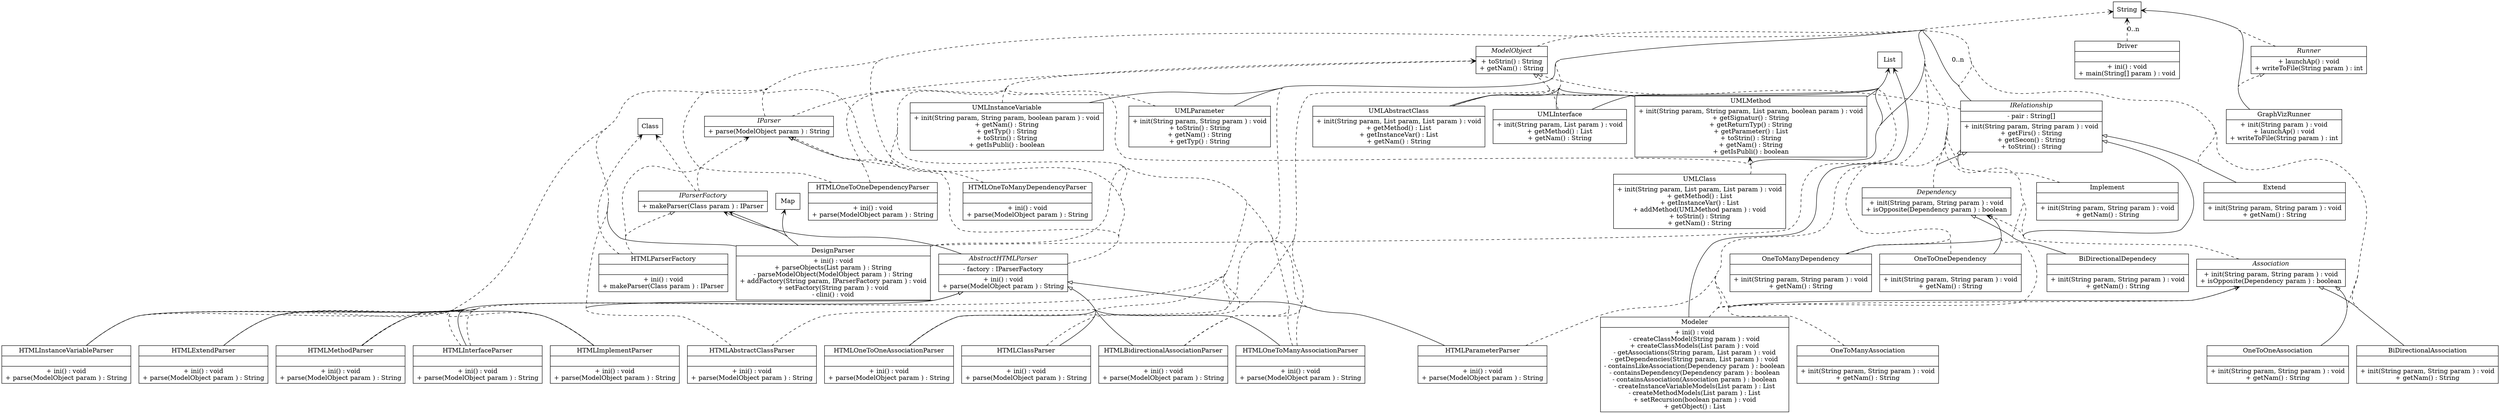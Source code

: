 digraph uml{rankdir=BT; concentrate=true;node[shape = box];DesignParser[shape = "record",label=<{ DesignParser|+ ini() : void<br/>+ parseObjects(List param ) : String<br/>- parseModelObject(ModelObject param ) : String<br/>+ addFactory(String param, IParserFactory param ) : void<br/>+ setFactory(String param ) : void<br/>- clini() : void<br/>}>];DesignParser->String [arrowhead="vee"];DesignParser->Map [arrowhead="vee"];DesignParser->IParserFactory [arrowhead="vee"];DesignParser->List [arrowhead="vee",style="dashed"];DesignParser->ModelObject [arrowhead="vee",style="dashed"];DesignParser->IParserFactory [arrowhead="vee",style="dashed"];Driver[shape = "record",label=<{ Driver||+ ini() : void<br/>+ main(String[] param ) : void<br/>}>];Driver->String[] [arrowhead="vee",style="dashed",label="0..n"];Modeler[shape = "record",label=<{ Modeler|+ ini() : void<br/>- createClassModel(String param ) : void<br/>+ createClassModels(List param ) : void<br/>- getAssociations(String param, List param ) : void<br/>- getDependencies(String param, List param ) : void<br/>- containsLikeAssociation(Dependency param ) : boolean<br/>- containsDependency(Dependency param ) : boolean<br/>- containsAssociation(Association param ) : boolean<br/>- createInstanceVariableModels(List param ) : List<br/>- createMethodModels(List param ) : List<br/>+ setRecursion(boolean param ) : void<br/>+ getObject() : List<br/>}>];Modeler->List [arrowhead="vee"];Modeler->List [arrowhead="vee"];Modeler->String [arrowhead="vee",style="dashed"];Modeler->List [arrowhead="vee",style="dashed"];Modeler->String [arrowhead="vee",style="dashed"];Modeler->List [arrowhead="vee",style="dashed"];Modeler->String [arrowhead="vee",style="dashed"];Modeler->List [arrowhead="vee",style="dashed"];Modeler->Dependency [arrowhead="vee",style="dashed"];Modeler->Dependency [arrowhead="vee",style="dashed"];Modeler->Association [arrowhead="vee",style="dashed"];Modeler->List [arrowhead="vee",style="dashed"];Modeler->List [arrowhead="vee",style="dashed"];Modeler->List [arrowhead="vee",style="dashed"];Modeler->List [arrowhead="vee",style="dashed"];Modeler->List [arrowhead="vee",style="dashed"];HTMLParserFactory->IParserFactory [arrowhead="onormal",style="dashed"];HTMLParserFactory[shape = "record",label=<{ HTMLParserFactory||+ ini() : void<br/>+ makeParser(Class param ) : IParser<br/>}>];HTMLParserFactory->IParser [arrowhead="vee",style="dashed"];HTMLParserFactory->Class [arrowhead="vee",style="dashed"];IParserFactory[shape = "record",label=<{ <i>IParserFactory</i>|+ makeParser(Class param ) : IParser<br/>}>];IParserFactory->IParser [arrowhead="vee",style="dashed"];IParserFactory->Class [arrowhead="vee",style="dashed"];Association->IRelationship [arrowhead="onormal"];Association[shape = "record",label=<{ <i>Association</i>|+ init(String param, String param ) : void<br/>+ isOpposite(Dependency param ) : boolean<br/>}>];Association->String [arrowhead="vee",style="dashed"];Association->String [arrowhead="vee",style="dashed"];Association->Dependency [arrowhead="vee",style="dashed"];BiDirectionalAssociation->Association [arrowhead="onormal"];BiDirectionalAssociation[shape = "record",label=<{ BiDirectionalAssociation||+ init(String param, String param ) : void<br/>+ getNam() : String<br/>}>];BiDirectionalAssociation->String [arrowhead="vee",style="dashed"];BiDirectionalAssociation->String [arrowhead="vee",style="dashed"];BiDirectionalAssociation->String [arrowhead="vee",style="dashed"];BiDirectionalDependecy->Dependency [arrowhead="onormal"];BiDirectionalDependecy[shape = "record",label=<{ BiDirectionalDependecy||+ init(String param, String param ) : void<br/>+ getNam() : String<br/>}>];BiDirectionalDependecy->String [arrowhead="vee",style="dashed"];BiDirectionalDependecy->String [arrowhead="vee",style="dashed"];BiDirectionalDependecy->String [arrowhead="vee",style="dashed"];Dependency->IRelationship [arrowhead="onormal"];Dependency[shape = "record",label=<{ <i>Dependency</i>|+ init(String param, String param ) : void<br/>+ isOpposite(Dependency param ) : boolean<br/>}>];Dependency->String [arrowhead="vee",style="dashed"];Dependency->String [arrowhead="vee",style="dashed"];Extend->IRelationship [arrowhead="onormal"];Extend[shape = "record",label=<{ Extend||+ init(String param, String param ) : void<br/>+ getNam() : String<br/>}>];Extend->String [arrowhead="vee",style="dashed"];Extend->String [arrowhead="vee",style="dashed"];Extend->String [arrowhead="vee",style="dashed"];Implement->IRelationship [arrowhead="onormal"];Implement[shape = "record",label=<{ Implement||+ init(String param, String param ) : void<br/>+ getNam() : String<br/>}>];Implement->String [arrowhead="vee",style="dashed"];Implement->String [arrowhead="vee",style="dashed"];Implement->String [arrowhead="vee",style="dashed"];IRelationship->ModelObject [arrowhead="onormal",style="dashed"];IRelationship[shape = "record",label=<{ <i>IRelationship</i>|- pair : String[]<br/>|+ init(String param, String param ) : void<br/>+ getFirs() : String<br/>+ getSecon() : String<br/>+ toStrin() : String<br/>}>];IRelationship->String[] [arrowhead="vee",label="0..n"];IRelationship->String [arrowhead="vee",style="dashed"];IRelationship->String [arrowhead="vee",style="dashed"];IRelationship->String [arrowhead="vee",style="dashed"];IRelationship->String [arrowhead="vee",style="dashed"];IRelationship->String [arrowhead="vee",style="dashed"];ModelObject[shape = "record",label=<{ <i>ModelObject</i>|+ toStrin() : String<br/>+ getNam() : String<br/>}>];ModelObject->String [arrowhead="vee",style="dashed"];ModelObject->String [arrowhead="vee",style="dashed"];OneToManyAssociation->Association [arrowhead="onormal"];OneToManyAssociation[shape = "record",label=<{ OneToManyAssociation||+ init(String param, String param ) : void<br/>+ getNam() : String<br/>}>];OneToManyAssociation->String [arrowhead="vee",style="dashed"];OneToManyAssociation->String [arrowhead="vee",style="dashed"];OneToManyAssociation->String [arrowhead="vee",style="dashed"];OneToManyDependency->Dependency [arrowhead="onormal"];OneToManyDependency[shape = "record",label=<{ OneToManyDependency||+ init(String param, String param ) : void<br/>+ getNam() : String<br/>}>];OneToManyDependency->String [arrowhead="vee",style="dashed"];OneToManyDependency->String [arrowhead="vee",style="dashed"];OneToManyDependency->String [arrowhead="vee",style="dashed"];OneToOneAssociation->Association [arrowhead="onormal"];OneToOneAssociation[shape = "record",label=<{ OneToOneAssociation||+ init(String param, String param ) : void<br/>+ getNam() : String<br/>}>];OneToOneAssociation->String [arrowhead="vee",style="dashed"];OneToOneAssociation->String [arrowhead="vee",style="dashed"];OneToOneAssociation->String [arrowhead="vee",style="dashed"];OneToOneDependency->Dependency [arrowhead="onormal"];OneToOneDependency[shape = "record",label=<{ OneToOneDependency||+ init(String param, String param ) : void<br/>+ getNam() : String<br/>}>];OneToOneDependency->String [arrowhead="vee",style="dashed"];OneToOneDependency->String [arrowhead="vee",style="dashed"];OneToOneDependency->String [arrowhead="vee",style="dashed"];UMLAbstractClass->ModelObject [arrowhead="onormal",style="dashed"];UMLAbstractClass[shape = "record",label=<{ UMLAbstractClass|+ init(String param, List param, List param ) : void<br/>+ getMethod() : List<br/>+ getInstanceVar() : List<br/>+ getNam() : String<br/>}>];UMLAbstractClass->List [arrowhead="vee"];UMLAbstractClass->List [arrowhead="vee"];UMLAbstractClass->String [arrowhead="vee"];UMLAbstractClass->String [arrowhead="vee",style="dashed"];UMLAbstractClass->List [arrowhead="vee",style="dashed"];UMLAbstractClass->List [arrowhead="vee",style="dashed"];UMLAbstractClass->List [arrowhead="vee",style="dashed"];UMLAbstractClass->List [arrowhead="vee",style="dashed"];UMLAbstractClass->String [arrowhead="vee",style="dashed"];UMLClass->ModelObject [arrowhead="onormal",style="dashed"];UMLClass[shape = "record",label=<{ UMLClass|+ init(String param, List param, List param ) : void<br/>+ getMethod() : List<br/>+ getInstanceVar() : List<br/>+ addMethod(UMLMethod param ) : void<br/>+ toStrin() : String<br/>+ getNam() : String<br/>}>];UMLClass->List [arrowhead="vee"];UMLClass->List [arrowhead="vee"];UMLClass->String [arrowhead="vee"];UMLClass->String [arrowhead="vee",style="dashed"];UMLClass->List [arrowhead="vee",style="dashed"];UMLClass->List [arrowhead="vee",style="dashed"];UMLClass->List [arrowhead="vee",style="dashed"];UMLClass->List [arrowhead="vee",style="dashed"];UMLClass->UMLMethod [arrowhead="vee",style="dashed"];UMLClass->String [arrowhead="vee",style="dashed"];UMLClass->String [arrowhead="vee",style="dashed"];UMLInstanceVariable->ModelObject [arrowhead="onormal",style="dashed"];UMLInstanceVariable[shape = "record",label=<{ UMLInstanceVariable|+ init(String param, String param, boolean param ) : void<br/>+ getNam() : String<br/>+ getTyp() : String<br/>+ toStrin() : String<br/>+ getIsPubli() : boolean<br/>}>];UMLInstanceVariable->String [arrowhead="vee"];UMLInstanceVariable->String [arrowhead="vee"];UMLInstanceVariable->String [arrowhead="vee",style="dashed"];UMLInstanceVariable->String [arrowhead="vee",style="dashed"];UMLInstanceVariable->String [arrowhead="vee",style="dashed"];UMLInstanceVariable->String [arrowhead="vee",style="dashed"];UMLInstanceVariable->String [arrowhead="vee",style="dashed"];UMLInterface->ModelObject [arrowhead="onormal",style="dashed"];UMLInterface[shape = "record",label=<{ UMLInterface|+ init(String param, List param ) : void<br/>+ getMethod() : List<br/>+ getNam() : String<br/>}>];UMLInterface->List [arrowhead="vee"];UMLInterface->String [arrowhead="vee"];UMLInterface->String [arrowhead="vee",style="dashed"];UMLInterface->List [arrowhead="vee",style="dashed"];UMLInterface->List [arrowhead="vee",style="dashed"];UMLInterface->String [arrowhead="vee",style="dashed"];UMLMethod->ModelObject [arrowhead="onormal",style="dashed"];UMLMethod[shape = "record",label=<{ UMLMethod|+ init(String param, String param, List param, boolean param ) : void<br/>+ getSignatur() : String<br/>+ getReturnTyp() : String<br/>+ getParameter() : List<br/>+ toStrin() : String<br/>+ getNam() : String<br/>+ getIsPubli() : boolean<br/>}>];UMLMethod->String [arrowhead="vee"];UMLMethod->String [arrowhead="vee"];UMLMethod->List [arrowhead="vee"];UMLMethod->String [arrowhead="vee",style="dashed"];UMLMethod->String [arrowhead="vee",style="dashed"];UMLMethod->List [arrowhead="vee",style="dashed"];UMLMethod->String [arrowhead="vee",style="dashed"];UMLMethod->String [arrowhead="vee",style="dashed"];UMLMethod->List [arrowhead="vee",style="dashed"];UMLMethod->String [arrowhead="vee",style="dashed"];UMLMethod->String [arrowhead="vee",style="dashed"];UMLParameter->ModelObject [arrowhead="onormal",style="dashed"];UMLParameter[shape = "record",label=<{ UMLParameter|+ init(String param, String param ) : void<br/>+ toStrin() : String<br/>+ getNam() : String<br/>+ getTyp() : String<br/>}>];UMLParameter->String [arrowhead="vee"];UMLParameter->String [arrowhead="vee"];UMLParameter->String [arrowhead="vee",style="dashed"];UMLParameter->String [arrowhead="vee",style="dashed"];UMLParameter->String [arrowhead="vee",style="dashed"];UMLParameter->String [arrowhead="vee",style="dashed"];UMLParameter->String [arrowhead="vee",style="dashed"];AbstractHTMLParser->IParser [arrowhead="onormal",style="dashed"];AbstractHTMLParser[shape = "record",label=<{ <i>AbstractHTMLParser</i>|- factory : IParserFactory<br/>|+ ini() : void<br/>+ parse(ModelObject param ) : String<br/>}>];AbstractHTMLParser->IParserFactory [arrowhead="vee"];AbstractHTMLParser->String [arrowhead="vee",style="dashed"];AbstractHTMLParser->ModelObject [arrowhead="vee",style="dashed"];HTMLAbstractClassParser->AbstractHTMLParser [arrowhead="onormal"];HTMLAbstractClassParser[shape = "record",label=<{ HTMLAbstractClassParser||+ ini() : void<br/>+ parse(ModelObject param ) : String<br/>}>];HTMLAbstractClassParser->String [arrowhead="vee",style="dashed"];HTMLAbstractClassParser->ModelObject [arrowhead="vee",style="dashed"];HTMLBidirectionalAssociationParser->AbstractHTMLParser [arrowhead="onormal"];HTMLBidirectionalAssociationParser[shape = "record",label=<{ HTMLBidirectionalAssociationParser||+ ini() : void<br/>+ parse(ModelObject param ) : String<br/>}>];HTMLBidirectionalAssociationParser->String [arrowhead="vee",style="dashed"];HTMLBidirectionalAssociationParser->ModelObject [arrowhead="vee",style="dashed"];HTMLClassParser->AbstractHTMLParser [arrowhead="onormal"];HTMLClassParser[shape = "record",label=<{ HTMLClassParser||+ ini() : void<br/>+ parse(ModelObject param ) : String<br/>}>];HTMLClassParser->String [arrowhead="vee",style="dashed"];HTMLClassParser->ModelObject [arrowhead="vee",style="dashed"];HTMLExtendParser->AbstractHTMLParser [arrowhead="onormal"];HTMLExtendParser[shape = "record",label=<{ HTMLExtendParser||+ ini() : void<br/>+ parse(ModelObject param ) : String<br/>}>];HTMLExtendParser->String [arrowhead="vee",style="dashed"];HTMLExtendParser->ModelObject [arrowhead="vee",style="dashed"];HTMLImplementParser->AbstractHTMLParser [arrowhead="onormal"];HTMLImplementParser[shape = "record",label=<{ HTMLImplementParser||+ ini() : void<br/>+ parse(ModelObject param ) : String<br/>}>];HTMLImplementParser->String [arrowhead="vee",style="dashed"];HTMLImplementParser->ModelObject [arrowhead="vee",style="dashed"];HTMLInstanceVariableParser->AbstractHTMLParser [arrowhead="onormal"];HTMLInstanceVariableParser[shape = "record",label=<{ HTMLInstanceVariableParser||+ ini() : void<br/>+ parse(ModelObject param ) : String<br/>}>];HTMLInstanceVariableParser->String [arrowhead="vee",style="dashed"];HTMLInstanceVariableParser->ModelObject [arrowhead="vee",style="dashed"];HTMLInterfaceParser->AbstractHTMLParser [arrowhead="onormal"];HTMLInterfaceParser[shape = "record",label=<{ HTMLInterfaceParser||+ ini() : void<br/>+ parse(ModelObject param ) : String<br/>}>];HTMLInterfaceParser->String [arrowhead="vee",style="dashed"];HTMLInterfaceParser->ModelObject [arrowhead="vee",style="dashed"];HTMLMethodParser->AbstractHTMLParser [arrowhead="onormal"];HTMLMethodParser[shape = "record",label=<{ HTMLMethodParser||+ ini() : void<br/>+ parse(ModelObject param ) : String<br/>}>];HTMLMethodParser->String [arrowhead="vee",style="dashed"];HTMLMethodParser->ModelObject [arrowhead="vee",style="dashed"];HTMLOneToManyAssociationParser->AbstractHTMLParser [arrowhead="onormal"];HTMLOneToManyAssociationParser[shape = "record",label=<{ HTMLOneToManyAssociationParser||+ ini() : void<br/>+ parse(ModelObject param ) : String<br/>}>];HTMLOneToManyAssociationParser->String [arrowhead="vee",style="dashed"];HTMLOneToManyAssociationParser->ModelObject [arrowhead="vee",style="dashed"];HTMLOneToManyDependencyParser->IParser [arrowhead="onormal",style="dashed"];HTMLOneToManyDependencyParser[shape = "record",label=<{ HTMLOneToManyDependencyParser||+ ini() : void<br/>+ parse(ModelObject param ) : String<br/>}>];HTMLOneToManyDependencyParser->String [arrowhead="vee",style="dashed"];HTMLOneToManyDependencyParser->ModelObject [arrowhead="vee",style="dashed"];HTMLOneToOneAssociationParser->AbstractHTMLParser [arrowhead="onormal"];HTMLOneToOneAssociationParser[shape = "record",label=<{ HTMLOneToOneAssociationParser||+ ini() : void<br/>+ parse(ModelObject param ) : String<br/>}>];HTMLOneToOneAssociationParser->String [arrowhead="vee",style="dashed"];HTMLOneToOneAssociationParser->ModelObject [arrowhead="vee",style="dashed"];HTMLOneToOneDependencyParser->IParser [arrowhead="onormal",style="dashed"];HTMLOneToOneDependencyParser[shape = "record",label=<{ HTMLOneToOneDependencyParser||+ ini() : void<br/>+ parse(ModelObject param ) : String<br/>}>];HTMLOneToOneDependencyParser->String [arrowhead="vee",style="dashed"];HTMLOneToOneDependencyParser->ModelObject [arrowhead="vee",style="dashed"];HTMLParameterParser->AbstractHTMLParser [arrowhead="onormal"];HTMLParameterParser[shape = "record",label=<{ HTMLParameterParser||+ ini() : void<br/>+ parse(ModelObject param ) : String<br/>}>];HTMLParameterParser->String [arrowhead="vee",style="dashed"];HTMLParameterParser->ModelObject [arrowhead="vee",style="dashed"];IParser[shape = "record",label=<{ <i>IParser</i>|+ parse(ModelObject param ) : String<br/>}>];IParser->String [arrowhead="vee",style="dashed"];IParser->ModelObject [arrowhead="vee",style="dashed"];GraphVizRunner->Runner [arrowhead="onormal",style="dashed"];GraphVizRunner[shape = "record",label=<{ GraphVizRunner|+ init(String param ) : void<br/>+ launchAp() : void<br/>+ writeToFile(String param ) : int<br/>}>];GraphVizRunner->String [arrowhead="vee"];GraphVizRunner->String [arrowhead="vee",style="dashed"];GraphVizRunner->String [arrowhead="vee",style="dashed"];Runner[shape = "record",label=<{ <i>Runner</i>|+ launchAp() : void<br/>+ writeToFile(String param ) : int<br/>}>];Runner->String [arrowhead="vee",style="dashed"];}